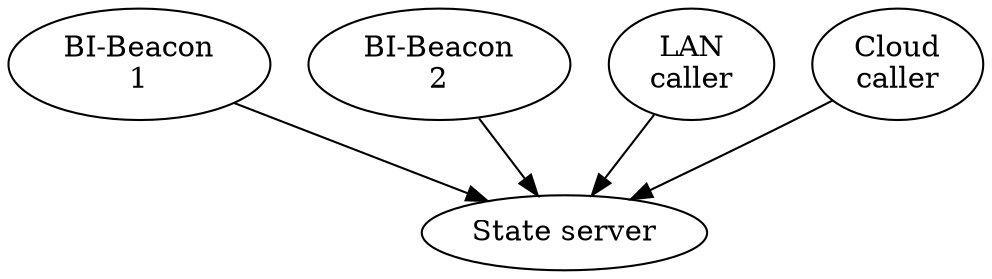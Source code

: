 digraph bibeacon_architecture {

	bibeacon_1 [ label="BI-Beacon\n1" ]
	bibeacon_2 [ label="BI-Beacon\n2" ]
	LAN_caller [ label="LAN\ncaller" ]
	Cloud_caller [ label="Cloud\ncaller" ]
	state_server [ label="State server" ]

	bibeacon_1 -> state_server
	bibeacon_2 -> state_server
	LAN_caller -> state_server
	Cloud_caller -> state_server
}


